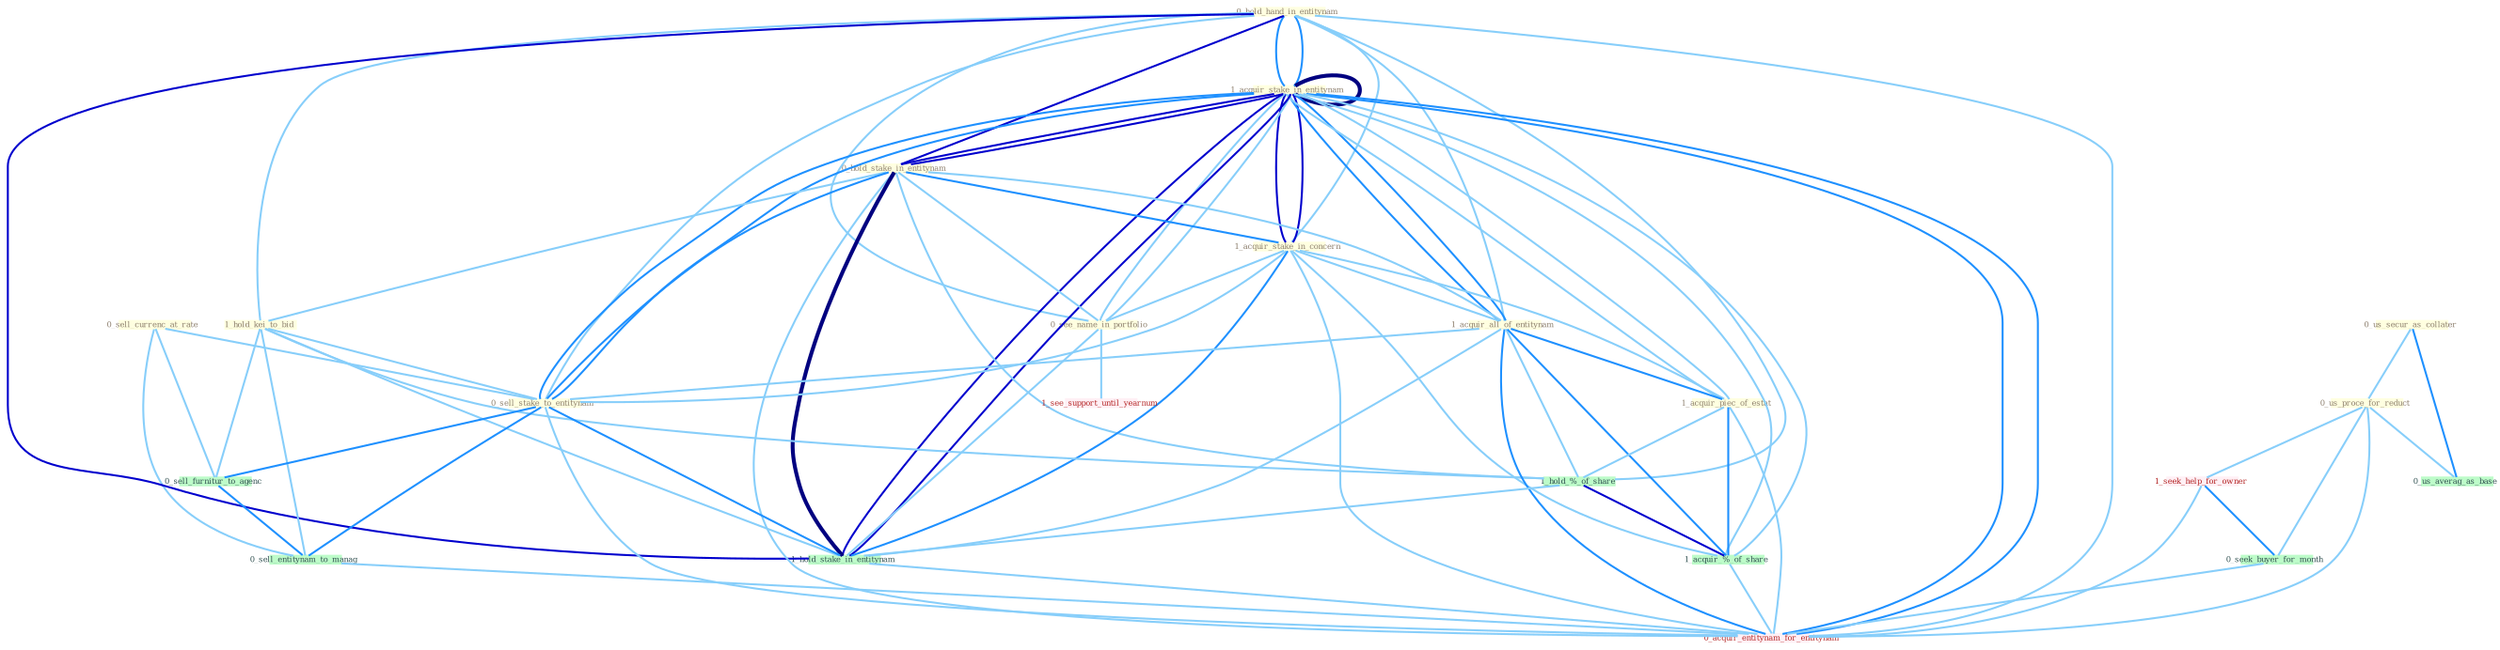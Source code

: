 Graph G{ 
    node
    [shape=polygon,style=filled,width=.5,height=.06,color="#BDFCC9",fixedsize=true,fontsize=4,
    fontcolor="#2f4f4f"];
    {node
    [color="#ffffe0", fontcolor="#8b7d6b"] "0_sell_currenc_at_rate " "0_hold_hand_in_entitynam " "0_us_secur_as_collater " "1_acquir_stake_in_entitynam " "1_acquir_stake_in_entitynam " "0_hold_stake_in_entitynam " "1_acquir_stake_in_concern " "1_hold_kei_to_bid " "1_acquir_all_of_entitynam " "1_acquir_piec_of_estat " "0_sell_stake_to_entitynam " "0_see_name_in_portfolio " "0_us_proce_for_reduct "}
{node [color="#fff0f5", fontcolor="#b22222"] "1_seek_help_for_owner " "1_see_support_until_yearnum " "0_acquir_entitynam_for_entitynam "}
edge [color="#B0E2FF"];

	"0_sell_currenc_at_rate " -- "0_sell_stake_to_entitynam " [w="1", color="#87cefa" ];
	"0_sell_currenc_at_rate " -- "0_sell_furnitur_to_agenc " [w="1", color="#87cefa" ];
	"0_sell_currenc_at_rate " -- "0_sell_entitynam_to_manag " [w="1", color="#87cefa" ];
	"0_hold_hand_in_entitynam " -- "1_acquir_stake_in_entitynam " [w="2", color="#1e90ff" , len=0.8];
	"0_hold_hand_in_entitynam " -- "1_acquir_stake_in_entitynam " [w="2", color="#1e90ff" , len=0.8];
	"0_hold_hand_in_entitynam " -- "0_hold_stake_in_entitynam " [w="3", color="#0000cd" , len=0.6];
	"0_hold_hand_in_entitynam " -- "1_acquir_stake_in_concern " [w="1", color="#87cefa" ];
	"0_hold_hand_in_entitynam " -- "1_hold_kei_to_bid " [w="1", color="#87cefa" ];
	"0_hold_hand_in_entitynam " -- "1_acquir_all_of_entitynam " [w="1", color="#87cefa" ];
	"0_hold_hand_in_entitynam " -- "0_sell_stake_to_entitynam " [w="1", color="#87cefa" ];
	"0_hold_hand_in_entitynam " -- "0_see_name_in_portfolio " [w="1", color="#87cefa" ];
	"0_hold_hand_in_entitynam " -- "1_hold_%_of_share " [w="1", color="#87cefa" ];
	"0_hold_hand_in_entitynam " -- "1_hold_stake_in_entitynam " [w="3", color="#0000cd" , len=0.6];
	"0_hold_hand_in_entitynam " -- "0_acquir_entitynam_for_entitynam " [w="1", color="#87cefa" ];
	"0_us_secur_as_collater " -- "0_us_proce_for_reduct " [w="1", color="#87cefa" ];
	"0_us_secur_as_collater " -- "0_us_averag_as_base " [w="2", color="#1e90ff" , len=0.8];
	"1_acquir_stake_in_entitynam " -- "1_acquir_stake_in_entitynam " [w="4", style=bold, color="#000080", len=0.4];
	"1_acquir_stake_in_entitynam " -- "0_hold_stake_in_entitynam " [w="3", color="#0000cd" , len=0.6];
	"1_acquir_stake_in_entitynam " -- "1_acquir_stake_in_concern " [w="3", color="#0000cd" , len=0.6];
	"1_acquir_stake_in_entitynam " -- "1_acquir_all_of_entitynam " [w="2", color="#1e90ff" , len=0.8];
	"1_acquir_stake_in_entitynam " -- "1_acquir_piec_of_estat " [w="1", color="#87cefa" ];
	"1_acquir_stake_in_entitynam " -- "0_sell_stake_to_entitynam " [w="2", color="#1e90ff" , len=0.8];
	"1_acquir_stake_in_entitynam " -- "0_see_name_in_portfolio " [w="1", color="#87cefa" ];
	"1_acquir_stake_in_entitynam " -- "1_hold_stake_in_entitynam " [w="3", color="#0000cd" , len=0.6];
	"1_acquir_stake_in_entitynam " -- "1_acquir_%_of_share " [w="1", color="#87cefa" ];
	"1_acquir_stake_in_entitynam " -- "0_acquir_entitynam_for_entitynam " [w="2", color="#1e90ff" , len=0.8];
	"1_acquir_stake_in_entitynam " -- "0_hold_stake_in_entitynam " [w="3", color="#0000cd" , len=0.6];
	"1_acquir_stake_in_entitynam " -- "1_acquir_stake_in_concern " [w="3", color="#0000cd" , len=0.6];
	"1_acquir_stake_in_entitynam " -- "1_acquir_all_of_entitynam " [w="2", color="#1e90ff" , len=0.8];
	"1_acquir_stake_in_entitynam " -- "1_acquir_piec_of_estat " [w="1", color="#87cefa" ];
	"1_acquir_stake_in_entitynam " -- "0_sell_stake_to_entitynam " [w="2", color="#1e90ff" , len=0.8];
	"1_acquir_stake_in_entitynam " -- "0_see_name_in_portfolio " [w="1", color="#87cefa" ];
	"1_acquir_stake_in_entitynam " -- "1_hold_stake_in_entitynam " [w="3", color="#0000cd" , len=0.6];
	"1_acquir_stake_in_entitynam " -- "1_acquir_%_of_share " [w="1", color="#87cefa" ];
	"1_acquir_stake_in_entitynam " -- "0_acquir_entitynam_for_entitynam " [w="2", color="#1e90ff" , len=0.8];
	"0_hold_stake_in_entitynam " -- "1_acquir_stake_in_concern " [w="2", color="#1e90ff" , len=0.8];
	"0_hold_stake_in_entitynam " -- "1_hold_kei_to_bid " [w="1", color="#87cefa" ];
	"0_hold_stake_in_entitynam " -- "1_acquir_all_of_entitynam " [w="1", color="#87cefa" ];
	"0_hold_stake_in_entitynam " -- "0_sell_stake_to_entitynam " [w="2", color="#1e90ff" , len=0.8];
	"0_hold_stake_in_entitynam " -- "0_see_name_in_portfolio " [w="1", color="#87cefa" ];
	"0_hold_stake_in_entitynam " -- "1_hold_%_of_share " [w="1", color="#87cefa" ];
	"0_hold_stake_in_entitynam " -- "1_hold_stake_in_entitynam " [w="4", style=bold, color="#000080", len=0.4];
	"0_hold_stake_in_entitynam " -- "0_acquir_entitynam_for_entitynam " [w="1", color="#87cefa" ];
	"1_acquir_stake_in_concern " -- "1_acquir_all_of_entitynam " [w="1", color="#87cefa" ];
	"1_acquir_stake_in_concern " -- "1_acquir_piec_of_estat " [w="1", color="#87cefa" ];
	"1_acquir_stake_in_concern " -- "0_sell_stake_to_entitynam " [w="1", color="#87cefa" ];
	"1_acquir_stake_in_concern " -- "0_see_name_in_portfolio " [w="1", color="#87cefa" ];
	"1_acquir_stake_in_concern " -- "1_hold_stake_in_entitynam " [w="2", color="#1e90ff" , len=0.8];
	"1_acquir_stake_in_concern " -- "1_acquir_%_of_share " [w="1", color="#87cefa" ];
	"1_acquir_stake_in_concern " -- "0_acquir_entitynam_for_entitynam " [w="1", color="#87cefa" ];
	"1_hold_kei_to_bid " -- "0_sell_stake_to_entitynam " [w="1", color="#87cefa" ];
	"1_hold_kei_to_bid " -- "1_hold_%_of_share " [w="1", color="#87cefa" ];
	"1_hold_kei_to_bid " -- "1_hold_stake_in_entitynam " [w="1", color="#87cefa" ];
	"1_hold_kei_to_bid " -- "0_sell_furnitur_to_agenc " [w="1", color="#87cefa" ];
	"1_hold_kei_to_bid " -- "0_sell_entitynam_to_manag " [w="1", color="#87cefa" ];
	"1_acquir_all_of_entitynam " -- "1_acquir_piec_of_estat " [w="2", color="#1e90ff" , len=0.8];
	"1_acquir_all_of_entitynam " -- "0_sell_stake_to_entitynam " [w="1", color="#87cefa" ];
	"1_acquir_all_of_entitynam " -- "1_hold_%_of_share " [w="1", color="#87cefa" ];
	"1_acquir_all_of_entitynam " -- "1_hold_stake_in_entitynam " [w="1", color="#87cefa" ];
	"1_acquir_all_of_entitynam " -- "1_acquir_%_of_share " [w="2", color="#1e90ff" , len=0.8];
	"1_acquir_all_of_entitynam " -- "0_acquir_entitynam_for_entitynam " [w="2", color="#1e90ff" , len=0.8];
	"1_acquir_piec_of_estat " -- "1_hold_%_of_share " [w="1", color="#87cefa" ];
	"1_acquir_piec_of_estat " -- "1_acquir_%_of_share " [w="2", color="#1e90ff" , len=0.8];
	"1_acquir_piec_of_estat " -- "0_acquir_entitynam_for_entitynam " [w="1", color="#87cefa" ];
	"0_sell_stake_to_entitynam " -- "1_hold_stake_in_entitynam " [w="2", color="#1e90ff" , len=0.8];
	"0_sell_stake_to_entitynam " -- "0_sell_furnitur_to_agenc " [w="2", color="#1e90ff" , len=0.8];
	"0_sell_stake_to_entitynam " -- "0_sell_entitynam_to_manag " [w="2", color="#1e90ff" , len=0.8];
	"0_sell_stake_to_entitynam " -- "0_acquir_entitynam_for_entitynam " [w="1", color="#87cefa" ];
	"0_see_name_in_portfolio " -- "1_hold_stake_in_entitynam " [w="1", color="#87cefa" ];
	"0_see_name_in_portfolio " -- "1_see_support_until_yearnum " [w="1", color="#87cefa" ];
	"0_us_proce_for_reduct " -- "1_seek_help_for_owner " [w="1", color="#87cefa" ];
	"0_us_proce_for_reduct " -- "0_seek_buyer_for_month " [w="1", color="#87cefa" ];
	"0_us_proce_for_reduct " -- "0_us_averag_as_base " [w="1", color="#87cefa" ];
	"0_us_proce_for_reduct " -- "0_acquir_entitynam_for_entitynam " [w="1", color="#87cefa" ];
	"1_hold_%_of_share " -- "1_hold_stake_in_entitynam " [w="1", color="#87cefa" ];
	"1_hold_%_of_share " -- "1_acquir_%_of_share " [w="3", color="#0000cd" , len=0.6];
	"1_hold_stake_in_entitynam " -- "0_acquir_entitynam_for_entitynam " [w="1", color="#87cefa" ];
	"1_seek_help_for_owner " -- "0_seek_buyer_for_month " [w="2", color="#1e90ff" , len=0.8];
	"1_seek_help_for_owner " -- "0_acquir_entitynam_for_entitynam " [w="1", color="#87cefa" ];
	"0_seek_buyer_for_month " -- "0_acquir_entitynam_for_entitynam " [w="1", color="#87cefa" ];
	"1_acquir_%_of_share " -- "0_acquir_entitynam_for_entitynam " [w="1", color="#87cefa" ];
	"0_sell_furnitur_to_agenc " -- "0_sell_entitynam_to_manag " [w="2", color="#1e90ff" , len=0.8];
	"0_sell_entitynam_to_manag " -- "0_acquir_entitynam_for_entitynam " [w="1", color="#87cefa" ];
}